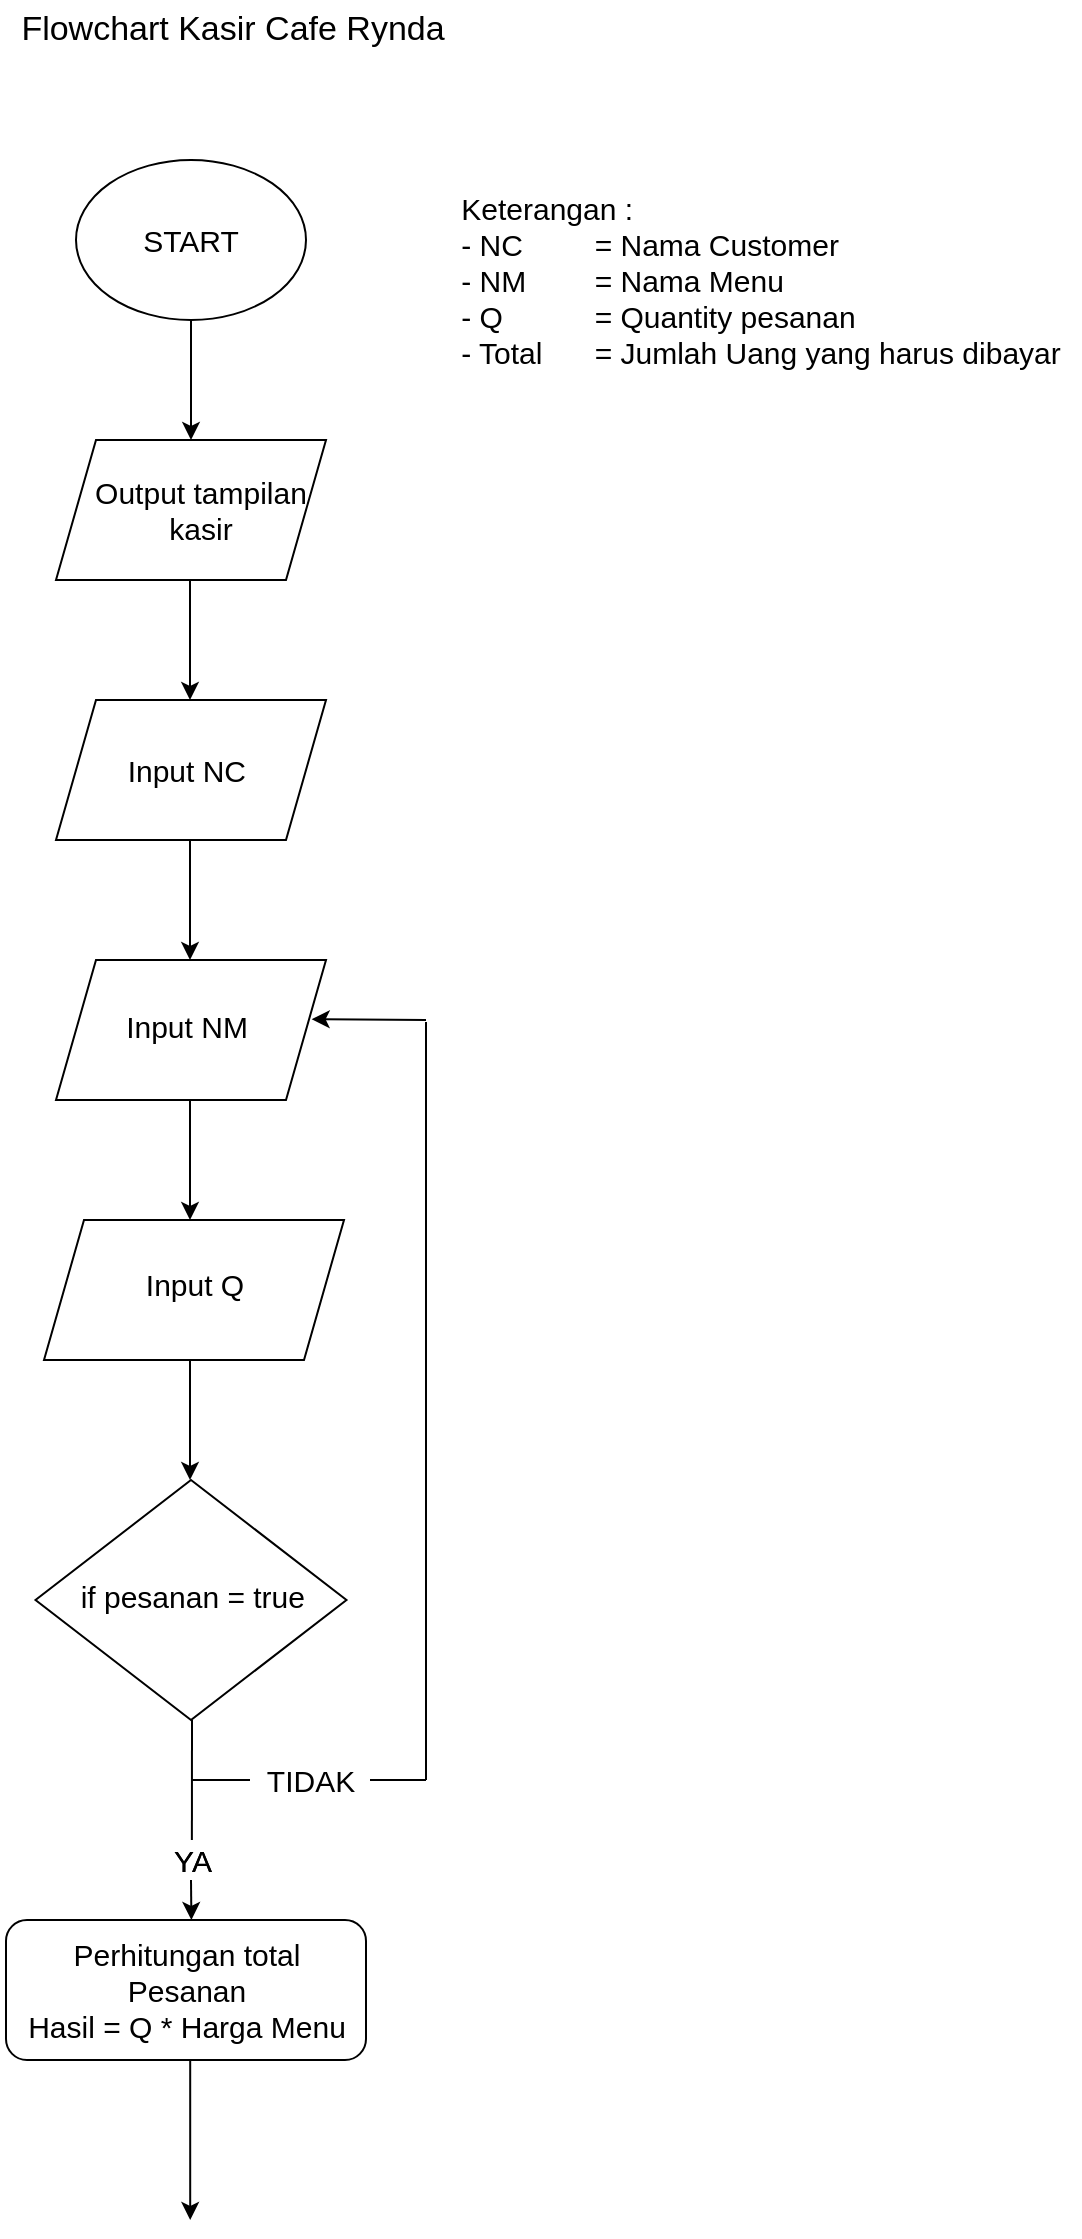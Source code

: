 <mxfile>
    <diagram id="yv9AR8YwXmYQttPCIyxz" name="Page-1">
        <mxGraphModel dx="989" dy="906" grid="1" gridSize="10" guides="1" tooltips="1" connect="1" arrows="1" fold="1" page="1" pageScale="1" pageWidth="850" pageHeight="1100" math="0" shadow="0">
            <root>
                <mxCell id="0"/>
                <mxCell id="1" parent="0"/>
                <mxCell id="2" value="" style="ellipse;whiteSpace=wrap;html=1;" vertex="1" parent="1">
                    <mxGeometry x="348" y="80" width="115" height="80" as="geometry"/>
                </mxCell>
                <mxCell id="3" value="Flowchart Kasir Cafe Rynda" style="text;html=1;resizable=0;autosize=1;align=center;verticalAlign=middle;points=[];fillColor=none;strokeColor=none;rounded=0;strokeWidth=1;fontSize=17;" vertex="1" parent="1">
                    <mxGeometry x="310.5" width="230" height="30" as="geometry"/>
                </mxCell>
                <mxCell id="4" value="START" style="text;html=1;resizable=0;autosize=1;align=center;verticalAlign=middle;points=[];fillColor=none;strokeColor=none;rounded=0;fontSize=15;" vertex="1" parent="1">
                    <mxGeometry x="375" y="110" width="60" height="20" as="geometry"/>
                </mxCell>
                <mxCell id="5" value="" style="endArrow=classic;html=1;fontSize=15;exitX=0.5;exitY=1;exitDx=0;exitDy=0;entryX=0.5;entryY=0;entryDx=0;entryDy=0;" edge="1" parent="1" source="2">
                    <mxGeometry width="50" height="50" relative="1" as="geometry">
                        <mxPoint x="415" y="220" as="sourcePoint"/>
                        <mxPoint x="405.5" y="220" as="targetPoint"/>
                    </mxGeometry>
                </mxCell>
                <mxCell id="6" value="&lt;div style=&quot;text-align: justify&quot;&gt;Keterangan :&lt;/div&gt;&lt;div style=&quot;text-align: justify&quot;&gt;- NC&lt;span style=&quot;white-space: pre&quot;&gt;&#9;&lt;/span&gt;&lt;span style=&quot;white-space: pre&quot;&gt;&#9;&lt;/span&gt;= Nama Customer&lt;/div&gt;&lt;div style=&quot;text-align: justify&quot;&gt;- NM &lt;span style=&quot;white-space: pre&quot;&gt;&#9;&lt;/span&gt;= Nama Menu&lt;/div&gt;&lt;div style=&quot;text-align: justify&quot;&gt;- Q&amp;nbsp; &lt;span style=&quot;white-space: pre&quot;&gt;&#9;&lt;/span&gt;&lt;span style=&quot;white-space: pre&quot;&gt;&#9;&lt;/span&gt;= Quantity pesanan&lt;/div&gt;&lt;div style=&quot;text-align: justify&quot;&gt;- Total &lt;span style=&quot;white-space: pre&quot;&gt;&#9;&lt;/span&gt;= Jumlah Uang yang harus dibayar&lt;/div&gt;" style="text;html=1;resizable=0;autosize=1;align=center;verticalAlign=middle;points=[];fillColor=none;strokeColor=none;rounded=0;fontSize=15;" vertex="1" parent="1">
                    <mxGeometry x="530" y="90" width="320" height="100" as="geometry"/>
                </mxCell>
                <mxCell id="7" value="" style="shape=parallelogram;perimeter=parallelogramPerimeter;whiteSpace=wrap;html=1;fixedSize=1;fontSize=15;strokeWidth=1;" vertex="1" parent="1">
                    <mxGeometry x="338" y="220" width="135" height="70" as="geometry"/>
                </mxCell>
                <mxCell id="8" value="Output tampilan &lt;br&gt;kasir" style="text;html=1;resizable=0;autosize=1;align=center;verticalAlign=middle;points=[];fillColor=none;strokeColor=none;rounded=0;fontSize=15;" vertex="1" parent="1">
                    <mxGeometry x="350" y="235" width="120" height="40" as="geometry"/>
                </mxCell>
                <mxCell id="9" value="" style="endArrow=classic;html=1;fontSize=15;exitX=0.5;exitY=1;exitDx=0;exitDy=0;entryX=0.5;entryY=0;entryDx=0;entryDy=0;" edge="1" parent="1">
                    <mxGeometry width="50" height="50" relative="1" as="geometry">
                        <mxPoint x="405" y="290" as="sourcePoint"/>
                        <mxPoint x="405" y="350" as="targetPoint"/>
                    </mxGeometry>
                </mxCell>
                <mxCell id="10" value="" style="shape=parallelogram;perimeter=parallelogramPerimeter;whiteSpace=wrap;html=1;fixedSize=1;fontSize=15;strokeWidth=1;" vertex="1" parent="1">
                    <mxGeometry x="338" y="350" width="135" height="70" as="geometry"/>
                </mxCell>
                <mxCell id="11" value="Input NC&amp;nbsp;" style="text;html=1;resizable=0;autosize=1;align=center;verticalAlign=middle;points=[];fillColor=none;strokeColor=none;rounded=0;fontSize=15;" vertex="1" parent="1">
                    <mxGeometry x="365" y="375" width="80" height="20" as="geometry"/>
                </mxCell>
                <mxCell id="12" value="" style="endArrow=classic;html=1;fontSize=15;exitX=0.5;exitY=1;exitDx=0;exitDy=0;entryX=0.5;entryY=0;entryDx=0;entryDy=0;" edge="1" parent="1">
                    <mxGeometry width="50" height="50" relative="1" as="geometry">
                        <mxPoint x="405" y="420" as="sourcePoint"/>
                        <mxPoint x="405" y="480" as="targetPoint"/>
                    </mxGeometry>
                </mxCell>
                <mxCell id="13" value="" style="shape=parallelogram;perimeter=parallelogramPerimeter;whiteSpace=wrap;html=1;fixedSize=1;fontSize=15;strokeWidth=1;" vertex="1" parent="1">
                    <mxGeometry x="338" y="480" width="135" height="70" as="geometry"/>
                </mxCell>
                <mxCell id="14" value="Input NM" style="text;html=1;resizable=0;autosize=1;align=center;verticalAlign=middle;points=[];fillColor=none;strokeColor=none;rounded=0;fontSize=15;" vertex="1" parent="1">
                    <mxGeometry x="363" y="503" width="80" height="20" as="geometry"/>
                </mxCell>
                <mxCell id="15" value="" style="endArrow=classic;html=1;fontSize=15;exitX=0.5;exitY=1;exitDx=0;exitDy=0;entryX=0.5;entryY=0;entryDx=0;entryDy=0;" edge="1" parent="1">
                    <mxGeometry width="50" height="50" relative="1" as="geometry">
                        <mxPoint x="405" y="550" as="sourcePoint"/>
                        <mxPoint x="405" y="610" as="targetPoint"/>
                    </mxGeometry>
                </mxCell>
                <mxCell id="16" value="" style="shape=parallelogram;perimeter=parallelogramPerimeter;whiteSpace=wrap;html=1;fixedSize=1;fontSize=15;strokeWidth=1;" vertex="1" parent="1">
                    <mxGeometry x="332" y="610" width="150" height="70" as="geometry"/>
                </mxCell>
                <mxCell id="17" value="Input Q" style="text;html=1;resizable=0;autosize=1;align=center;verticalAlign=middle;points=[];fillColor=none;strokeColor=none;rounded=0;fontSize=15;" vertex="1" parent="1">
                    <mxGeometry x="377" y="632" width="60" height="20" as="geometry"/>
                </mxCell>
                <mxCell id="18" value="" style="endArrow=classic;html=1;fontSize=15;exitX=0.5;exitY=1;exitDx=0;exitDy=0;entryX=0.5;entryY=0;entryDx=0;entryDy=0;" edge="1" parent="1">
                    <mxGeometry width="50" height="50" relative="1" as="geometry">
                        <mxPoint x="405" y="680" as="sourcePoint"/>
                        <mxPoint x="405" y="740" as="targetPoint"/>
                    </mxGeometry>
                </mxCell>
                <mxCell id="19" value="" style="endArrow=classic;html=1;fontSize=15;entryX=1.007;entryY=0.39;entryDx=0;entryDy=0;entryPerimeter=0;" edge="1" parent="1">
                    <mxGeometry width="50" height="50" relative="1" as="geometry">
                        <mxPoint x="523" y="510" as="sourcePoint"/>
                        <mxPoint x="465.84" y="509.6" as="targetPoint"/>
                    </mxGeometry>
                </mxCell>
                <mxCell id="20" value="" style="endArrow=none;html=1;fontSize=15;startArrow=none;" edge="1" parent="1" source="25">
                    <mxGeometry width="50" height="50" relative="1" as="geometry">
                        <mxPoint x="406" y="890" as="sourcePoint"/>
                        <mxPoint x="523" y="890" as="targetPoint"/>
                    </mxGeometry>
                </mxCell>
                <mxCell id="21" value="" style="rhombus;whiteSpace=wrap;html=1;fontSize=15;strokeWidth=1;" vertex="1" parent="1">
                    <mxGeometry x="327.75" y="740" width="155.5" height="120" as="geometry"/>
                </mxCell>
                <mxCell id="22" value="if pesanan = true&amp;nbsp;" style="text;html=1;resizable=0;autosize=1;align=center;verticalAlign=middle;points=[];fillColor=none;strokeColor=none;rounded=0;fontSize=15;" vertex="1" parent="1">
                    <mxGeometry x="343" y="788" width="130" height="20" as="geometry"/>
                </mxCell>
                <mxCell id="23" value="YA" style="text;html=1;resizable=0;autosize=1;align=center;verticalAlign=middle;points=[];fillColor=none;strokeColor=none;rounded=0;fontSize=15;" vertex="1" parent="1">
                    <mxGeometry x="390.5" y="920" width="30" height="20" as="geometry"/>
                </mxCell>
                <mxCell id="24" value="" style="endArrow=none;html=1;fontSize=15;entryX=0.515;entryY=0;entryDx=0;entryDy=0;entryPerimeter=0;" edge="1" parent="1" target="23">
                    <mxGeometry width="50" height="50" relative="1" as="geometry">
                        <mxPoint x="406" y="860" as="sourcePoint"/>
                        <mxPoint x="405.7" y="960.0" as="targetPoint"/>
                    </mxGeometry>
                </mxCell>
                <mxCell id="25" value="TIDAK" style="text;html=1;resizable=0;autosize=1;align=center;verticalAlign=middle;points=[];fillColor=none;strokeColor=none;rounded=0;fontSize=15;" vertex="1" parent="1">
                    <mxGeometry x="435" y="880" width="60" height="20" as="geometry"/>
                </mxCell>
                <mxCell id="26" value="" style="endArrow=none;html=1;fontSize=15;" edge="1" parent="1" target="25">
                    <mxGeometry width="50" height="50" relative="1" as="geometry">
                        <mxPoint x="406" y="890" as="sourcePoint"/>
                        <mxPoint x="523" y="890" as="targetPoint"/>
                    </mxGeometry>
                </mxCell>
                <mxCell id="27" value="" style="endArrow=none;html=1;fontSize=15;" edge="1" parent="1">
                    <mxGeometry width="50" height="50" relative="1" as="geometry">
                        <mxPoint x="523" y="511" as="sourcePoint"/>
                        <mxPoint x="523" y="890" as="targetPoint"/>
                    </mxGeometry>
                </mxCell>
                <mxCell id="28" value="" style="endArrow=classic;html=1;fontSize=15;exitX=0.5;exitY=1;exitDx=0;exitDy=0;entryX=0.515;entryY=0;entryDx=0;entryDy=0;entryPerimeter=0;startArrow=none;" edge="1" parent="1" source="32" target="29">
                    <mxGeometry width="50" height="50" relative="1" as="geometry">
                        <mxPoint x="405.66" y="852" as="sourcePoint"/>
                        <mxPoint x="405.66" y="932" as="targetPoint"/>
                    </mxGeometry>
                </mxCell>
                <mxCell id="29" value="" style="rounded=1;whiteSpace=wrap;html=1;fontSize=15;strokeWidth=1;" vertex="1" parent="1">
                    <mxGeometry x="313" y="960" width="180" height="70" as="geometry"/>
                </mxCell>
                <mxCell id="30" value="Perhitungan total &lt;br&gt;Pesanan&lt;br&gt;Hasil = Q * Harga Menu" style="text;html=1;resizable=0;autosize=1;align=center;verticalAlign=middle;points=[];fillColor=none;strokeColor=none;rounded=0;fontSize=15;" vertex="1" parent="1">
                    <mxGeometry x="318" y="965" width="170" height="60" as="geometry"/>
                </mxCell>
                <mxCell id="31" value="" style="endArrow=classic;html=1;fontSize=15;exitX=0.5;exitY=1;exitDx=0;exitDy=0;" edge="1" parent="1">
                    <mxGeometry width="50" height="50" relative="1" as="geometry">
                        <mxPoint x="405.1" y="1030" as="sourcePoint"/>
                        <mxPoint x="405.1" y="1110" as="targetPoint"/>
                    </mxGeometry>
                </mxCell>
                <mxCell id="32" value="YA" style="text;html=1;resizable=0;autosize=1;align=center;verticalAlign=middle;points=[];fillColor=none;strokeColor=none;rounded=0;fontSize=15;" vertex="1" parent="1">
                    <mxGeometry x="390.5" y="920" width="30" height="20" as="geometry"/>
                </mxCell>
            </root>
        </mxGraphModel>
    </diagram>
</mxfile>